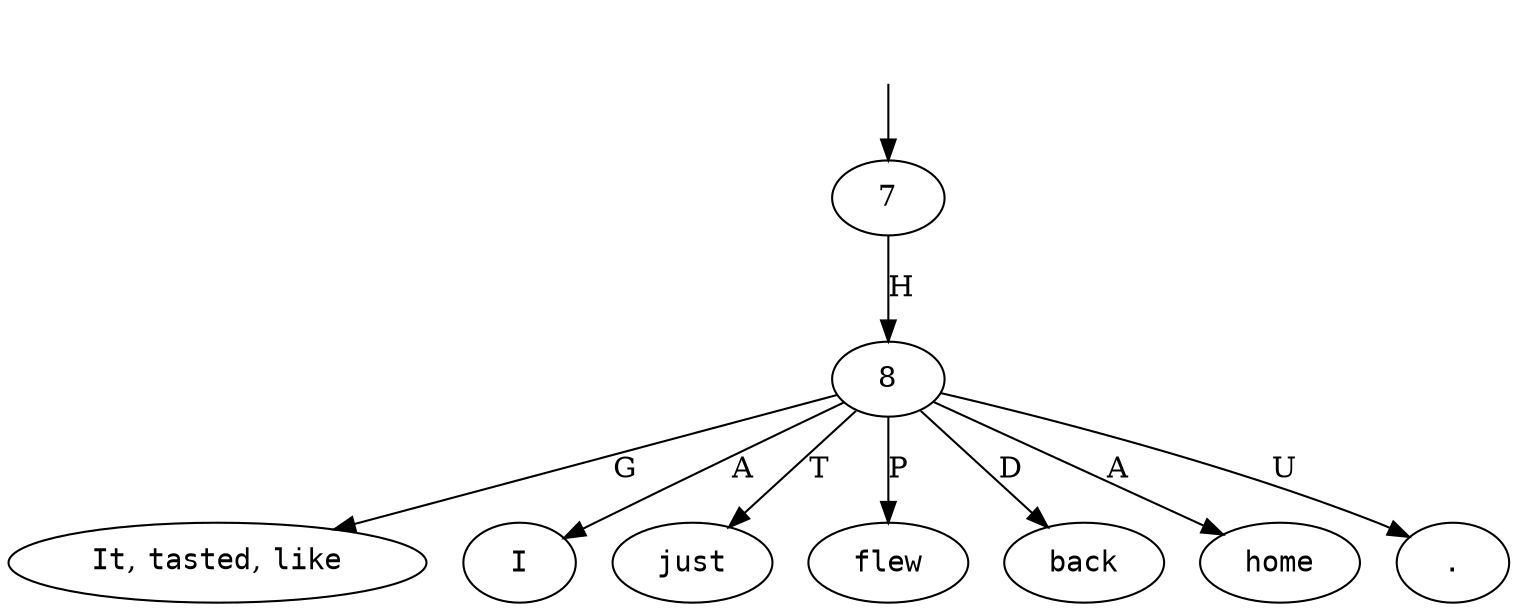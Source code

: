digraph "116821-0011" {
  top [ style=invis ];
  top -> 7;
  0 [ shape=oval, label=<<table align="center" border="0" cellspacing="0"><tr><td colspan="2"><font face="Courier">It</font>,&nbsp;<font face="Courier">tasted</font>,&nbsp;<font face="Courier">like</font></td></tr></table>> ];
  1 [ shape=oval, label=<<table align="center" border="0" cellspacing="0"><tr><td colspan="2"><font face="Courier">I</font></td></tr></table>> ];
  2 [ shape=oval, label=<<table align="center" border="0" cellspacing="0"><tr><td colspan="2"><font face="Courier">just</font></td></tr></table>> ];
  3 [ shape=oval, label=<<table align="center" border="0" cellspacing="0"><tr><td colspan="2"><font face="Courier">flew</font></td></tr></table>> ];
  4 [ shape=oval, label=<<table align="center" border="0" cellspacing="0"><tr><td colspan="2"><font face="Courier">back</font></td></tr></table>> ];
  5 [ shape=oval, label=<<table align="center" border="0" cellspacing="0"><tr><td colspan="2"><font face="Courier">home</font></td></tr></table>> ];
  6 [ shape=oval, label=<<table align="center" border="0" cellspacing="0"><tr><td colspan="2"><font face="Courier">.</font></td></tr></table>> ];
  7 -> 8 [ label="H" ];
  8 -> 5 [ label="A" ];
  8 -> 2 [ label="T" ];
  8 -> 0 [ label="G" ];
  8 -> 3 [ label="P" ];
  8 -> 4 [ label="D" ];
  8 -> 1 [ label="A" ];
  8 -> 6 [ label="U" ];
}

